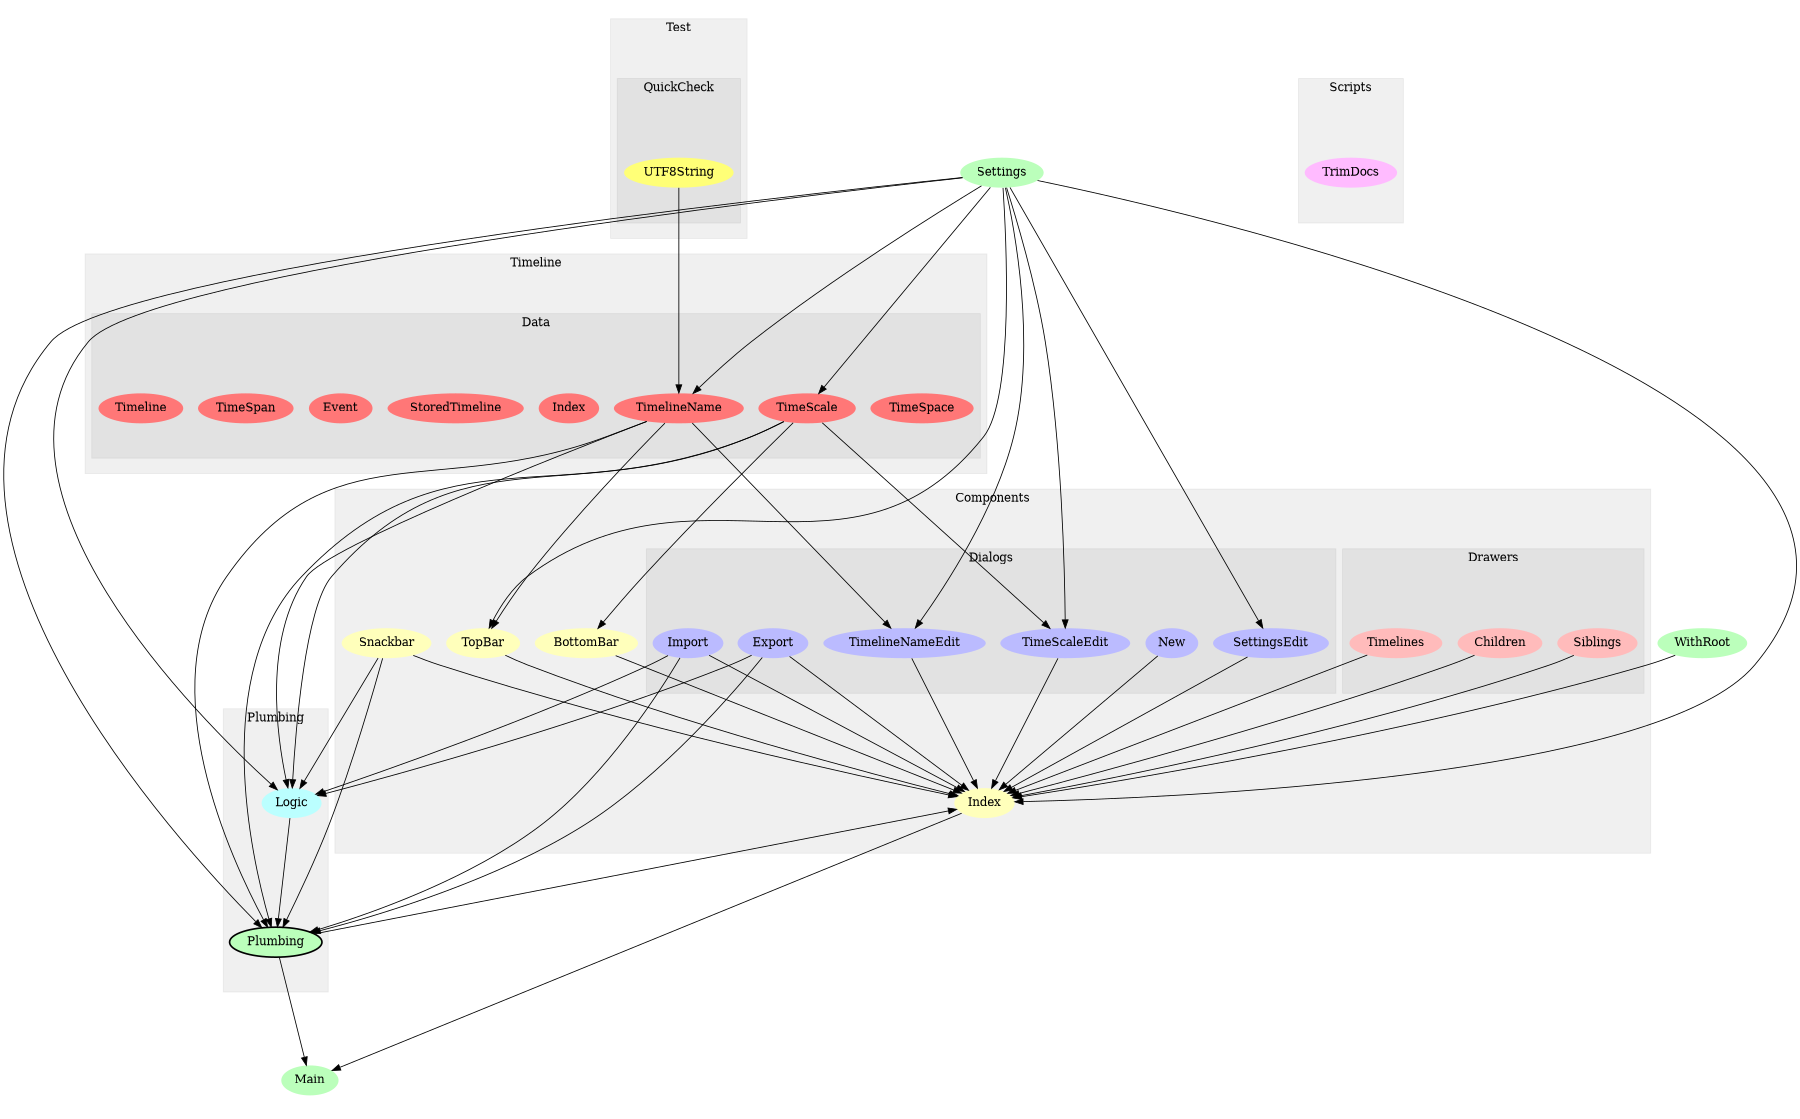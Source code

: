 digraph Modules {
size="12,8";
ratio="fill";
u13[label="Settings",style="filled",fillcolor="#bbffbb",penwidth="0"];
u16[label="Main",style="filled",fillcolor="#bbffbb",penwidth="0"];
u26[label="WithRoot",style="filled",fillcolor="#bbffbb",penwidth="0"];
subgraph cluster_0 {
label="Components";
color="#0000000F";
style="filled";
u0[label="BottomBar",style="filled",fillcolor="#ffffbb",penwidth="0"];
u7[label="TopBar",style="filled",fillcolor="#ffffbb",penwidth="0"];
u8[label="Index",style="filled",fillcolor="#ffffbb",penwidth="0"];
u9[label="Snackbar",style="filled",fillcolor="#ffffbb",penwidth="0"];
subgraph cluster_1 {
label="Dialogs";
color="#0000000F";
style="filled";
u1[label="Import",style="filled",fillcolor="#bbbbff",penwidth="0"];
u2[label="SettingsEdit",style="filled",fillcolor="#bbbbff",penwidth="0"];
u3[label="TimelineNameEdit",style="filled",fillcolor="#bbbbff",penwidth="0"];
u4[label="TimeScaleEdit",style="filled",fillcolor="#bbbbff",penwidth="0"];
u5[label="Export",style="filled",fillcolor="#bbbbff",penwidth="0"];
u6[label="New",style="filled",fillcolor="#bbbbff",penwidth="0"];

}
subgraph cluster_2 {
label="Drawers";
color="#0000000F";
style="filled";
u10[label="Siblings",style="filled",fillcolor="#ffbbbb",penwidth="0"];
u11[label="Children",style="filled",fillcolor="#ffbbbb",penwidth="0"];
u12[label="Timelines",style="filled",fillcolor="#ffbbbb",penwidth="0"];

}

}
subgraph cluster_3 {
label="Plumbing";
color="#0000000F";
style="filled";
u14[label="Plumbing",style="filled,bold",fillcolor="#bbffbb"];
u25[label="Logic",style="filled",fillcolor="#bbffff",penwidth="0"];

}
subgraph cluster_4 {
label="Scripts";
color="#0000000F";
style="filled";
u27[label="TrimDocs",style="filled",fillcolor="#ffbbff",penwidth="0"];

}
subgraph cluster_5 {
label="Test";
color="#0000000F";
style="filled";
subgraph cluster_6 {
label="QuickCheck";
color="#0000000F";
style="filled";
u15[label="UTF8String",style="filled",fillcolor="#ffff77",penwidth="0"];

}

}
subgraph cluster_7 {
label="Timeline";
color="#0000000F";
style="filled";
subgraph cluster_8 {
label="Data";
color="#0000000F";
style="filled";
u17[label="TimeSpace",style="filled",fillcolor="#ff7777",penwidth="0"];
u18[label="TimeScale",style="filled",fillcolor="#ff7777",penwidth="0"];
u19[label="TimelineName",style="filled",fillcolor="#ff7777",penwidth="0"];
u20[label="Index",style="filled",fillcolor="#ff7777",penwidth="0"];
u21[label="StoredTimeline",style="filled",fillcolor="#ff7777",penwidth="0"];
u22[label="Event",style="filled",fillcolor="#ff7777",penwidth="0"];
u23[label="TimeSpan",style="filled",fillcolor="#ff7777",penwidth="0"];
u24[label="Timeline",style="filled",fillcolor="#ff7777",penwidth="0"];

}

}
u18 -> u0;
u13 -> u2;
u13 -> u3;
u19 -> u3;
u13 -> u4;
u18 -> u4;
u13 -> u7;
u19 -> u7;
u0 -> u8;
u1 -> u8;
u2 -> u8;
u3 -> u8;
u4 -> u8;
u5 -> u8;
u6 -> u8;
u7 -> u8;
u9 -> u8;
u10 -> u8;
u11 -> u8;
u12 -> u8;
u13 -> u8;
u14 -> u8;
u26 -> u8;
u1 -> u14;
u5 -> u14;
u9 -> u14;
u13 -> u14;
u18 -> u14;
u19 -> u14;
u25 -> u14;
u8 -> u16;
u14 -> u16;
u13 -> u18;
u13 -> u19;
u15 -> u19;
u1 -> u25;
u5 -> u25;
u9 -> u25;
u13 -> u25;
u18 -> u25;
u19 -> u25;

}
